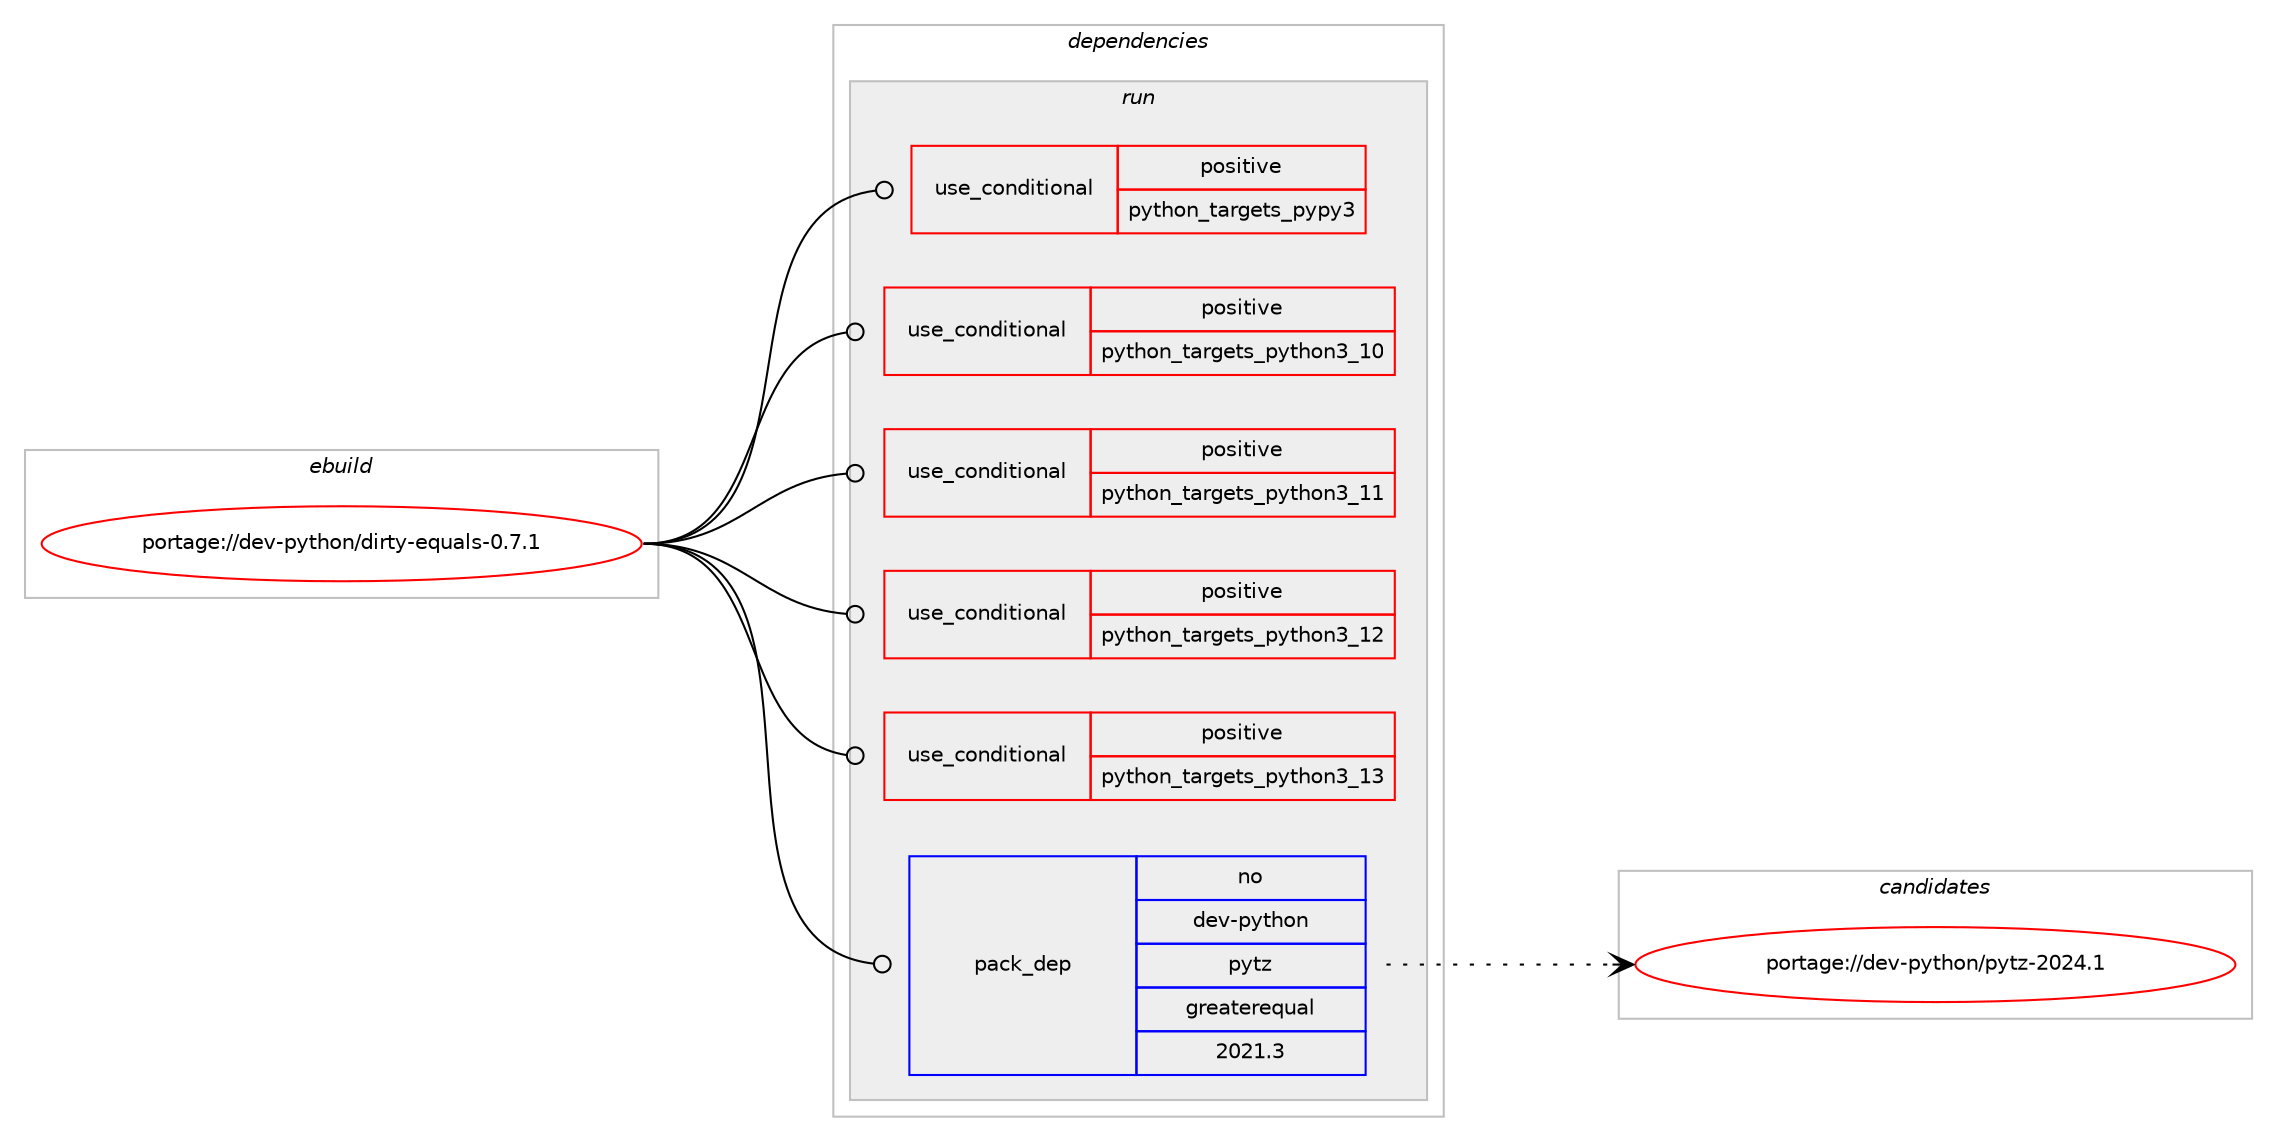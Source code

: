 digraph prolog {

# *************
# Graph options
# *************

newrank=true;
concentrate=true;
compound=true;
graph [rankdir=LR,fontname=Helvetica,fontsize=10,ranksep=1.5];#, ranksep=2.5, nodesep=0.2];
edge  [arrowhead=vee];
node  [fontname=Helvetica,fontsize=10];

# **********
# The ebuild
# **********

subgraph cluster_leftcol {
color=gray;
rank=same;
label=<<i>ebuild</i>>;
id [label="portage://dev-python/dirty-equals-0.7.1", color=red, width=4, href="../dev-python/dirty-equals-0.7.1.svg"];
}

# ****************
# The dependencies
# ****************

subgraph cluster_midcol {
color=gray;
label=<<i>dependencies</i>>;
subgraph cluster_compile {
fillcolor="#eeeeee";
style=filled;
label=<<i>compile</i>>;
}
subgraph cluster_compileandrun {
fillcolor="#eeeeee";
style=filled;
label=<<i>compile and run</i>>;
}
subgraph cluster_run {
fillcolor="#eeeeee";
style=filled;
label=<<i>run</i>>;
subgraph cond31314 {
dependency72779 [label=<<TABLE BORDER="0" CELLBORDER="1" CELLSPACING="0" CELLPADDING="4"><TR><TD ROWSPAN="3" CELLPADDING="10">use_conditional</TD></TR><TR><TD>positive</TD></TR><TR><TD>python_targets_pypy3</TD></TR></TABLE>>, shape=none, color=red];
# *** BEGIN UNKNOWN DEPENDENCY TYPE (TODO) ***
# dependency72779 -> package_dependency(portage://dev-python/dirty-equals-0.7.1,run,no,dev-python,pypy3,none,[,,],any_same_slot,[])
# *** END UNKNOWN DEPENDENCY TYPE (TODO) ***

}
id:e -> dependency72779:w [weight=20,style="solid",arrowhead="odot"];
subgraph cond31315 {
dependency72780 [label=<<TABLE BORDER="0" CELLBORDER="1" CELLSPACING="0" CELLPADDING="4"><TR><TD ROWSPAN="3" CELLPADDING="10">use_conditional</TD></TR><TR><TD>positive</TD></TR><TR><TD>python_targets_python3_10</TD></TR></TABLE>>, shape=none, color=red];
# *** BEGIN UNKNOWN DEPENDENCY TYPE (TODO) ***
# dependency72780 -> package_dependency(portage://dev-python/dirty-equals-0.7.1,run,no,dev-lang,python,none,[,,],[slot(3.10)],[])
# *** END UNKNOWN DEPENDENCY TYPE (TODO) ***

}
id:e -> dependency72780:w [weight=20,style="solid",arrowhead="odot"];
subgraph cond31316 {
dependency72781 [label=<<TABLE BORDER="0" CELLBORDER="1" CELLSPACING="0" CELLPADDING="4"><TR><TD ROWSPAN="3" CELLPADDING="10">use_conditional</TD></TR><TR><TD>positive</TD></TR><TR><TD>python_targets_python3_11</TD></TR></TABLE>>, shape=none, color=red];
# *** BEGIN UNKNOWN DEPENDENCY TYPE (TODO) ***
# dependency72781 -> package_dependency(portage://dev-python/dirty-equals-0.7.1,run,no,dev-lang,python,none,[,,],[slot(3.11)],[])
# *** END UNKNOWN DEPENDENCY TYPE (TODO) ***

}
id:e -> dependency72781:w [weight=20,style="solid",arrowhead="odot"];
subgraph cond31317 {
dependency72782 [label=<<TABLE BORDER="0" CELLBORDER="1" CELLSPACING="0" CELLPADDING="4"><TR><TD ROWSPAN="3" CELLPADDING="10">use_conditional</TD></TR><TR><TD>positive</TD></TR><TR><TD>python_targets_python3_12</TD></TR></TABLE>>, shape=none, color=red];
# *** BEGIN UNKNOWN DEPENDENCY TYPE (TODO) ***
# dependency72782 -> package_dependency(portage://dev-python/dirty-equals-0.7.1,run,no,dev-lang,python,none,[,,],[slot(3.12)],[])
# *** END UNKNOWN DEPENDENCY TYPE (TODO) ***

}
id:e -> dependency72782:w [weight=20,style="solid",arrowhead="odot"];
subgraph cond31318 {
dependency72783 [label=<<TABLE BORDER="0" CELLBORDER="1" CELLSPACING="0" CELLPADDING="4"><TR><TD ROWSPAN="3" CELLPADDING="10">use_conditional</TD></TR><TR><TD>positive</TD></TR><TR><TD>python_targets_python3_13</TD></TR></TABLE>>, shape=none, color=red];
# *** BEGIN UNKNOWN DEPENDENCY TYPE (TODO) ***
# dependency72783 -> package_dependency(portage://dev-python/dirty-equals-0.7.1,run,no,dev-lang,python,none,[,,],[slot(3.13)],[])
# *** END UNKNOWN DEPENDENCY TYPE (TODO) ***

}
id:e -> dependency72783:w [weight=20,style="solid",arrowhead="odot"];
subgraph pack40253 {
dependency72784 [label=<<TABLE BORDER="0" CELLBORDER="1" CELLSPACING="0" CELLPADDING="4" WIDTH="220"><TR><TD ROWSPAN="6" CELLPADDING="30">pack_dep</TD></TR><TR><TD WIDTH="110">no</TD></TR><TR><TD>dev-python</TD></TR><TR><TD>pytz</TD></TR><TR><TD>greaterequal</TD></TR><TR><TD>2021.3</TD></TR></TABLE>>, shape=none, color=blue];
}
id:e -> dependency72784:w [weight=20,style="solid",arrowhead="odot"];
}
}

# **************
# The candidates
# **************

subgraph cluster_choices {
rank=same;
color=gray;
label=<<i>candidates</i>>;

subgraph choice40253 {
color=black;
nodesep=1;
choice100101118451121211161041111104711212111612245504850524649 [label="portage://dev-python/pytz-2024.1", color=red, width=4,href="../dev-python/pytz-2024.1.svg"];
dependency72784:e -> choice100101118451121211161041111104711212111612245504850524649:w [style=dotted,weight="100"];
}
}

}
